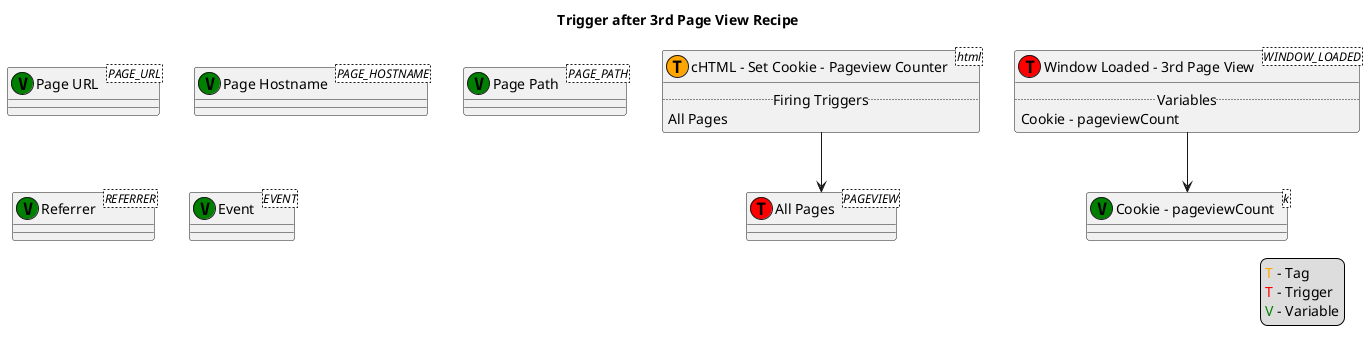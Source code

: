 @startuml
title Trigger after 3rd Page View Recipe
legend right
<color:orange>T</color> - Tag
<color:red>T</color> - Trigger
<color:green>V</color> - Variable
end legend
class "cHTML - Set Cookie - Pageview Counter" as 01<html> << (T, orange) >> {
    .. Firing Triggers ..
    All Pages
}
class "Window Loaded - 3rd Page View" as 15<WINDOW_LOADED> << (T, red) >> {
    .. Variables ..
    Cookie - pageviewCount
}
class "All Pages" as 2147479553<PAGEVIEW> << (T, red) >>
class "Cookie - pageviewCount" as 21<k> << (V, green) >>
class "Page URL"<PAGE_URL> << (V, green) >>
class "Page Hostname"<PAGE_HOSTNAME> << (V, green) >>
class "Page Path"<PAGE_PATH> << (V, green) >>
class "Referrer"<REFERRER> << (V, green) >>
class "Event"<EVENT> << (V, green) >>
01 --> 2147479553
15 --> 21
@enduml